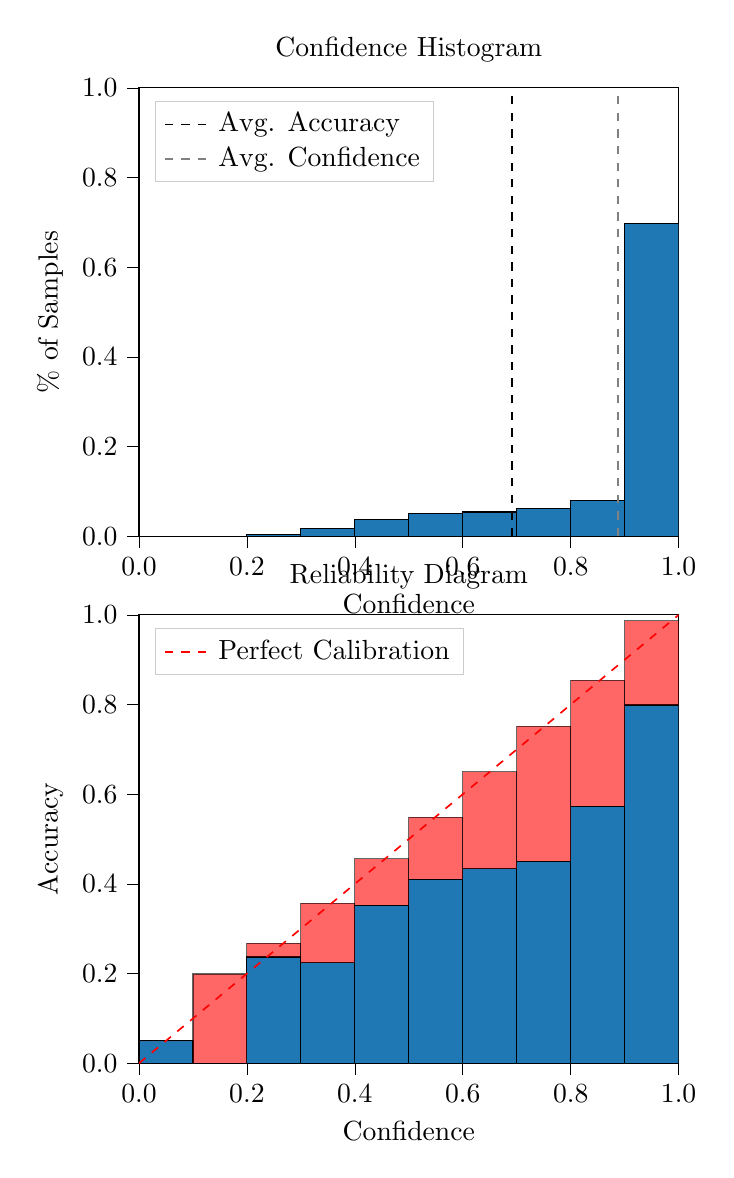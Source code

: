 % This file was created by tikzplotlib v0.9.8.
\begin{tikzpicture}

\definecolor{color0}{rgb}{0.122,0.467,0.706}

\begin{groupplot}[group style={group size=1 by 2}]
\nextgroupplot[
legend cell align={left},
legend style={
  fill opacity=0.8,
  draw opacity=1,
  text opacity=1,
  at={(0.03,0.97)},
  anchor=north west,
  draw=white!80!black
},
tick align=outside,
tick pos=left,
title={Confidence Histogram},
x grid style={white!69.02!black},
xlabel={Confidence},
xmin=0, xmax=1,
xtick style={color=black},
xtick={0,0.2,0.4,0.6,0.8,1},
xticklabels={0.0,0.2,0.4,0.6,0.8,1.0},
y grid style={white!69.02!black},
ylabel={\% of Samples},
ymin=0, ymax=1,
ytick style={color=black},
ytick={0,0.2,0.4,0.6,0.8,1},
yticklabels={0.0,0.2,0.4,0.6,0.8,1.0}
]
\draw[draw=black,fill=color0] (axis cs:-6.939e-18,0) rectangle (axis cs:0.1,0);
\draw[draw=black,fill=color0] (axis cs:0.1,0) rectangle (axis cs:0.2,0.0);
\draw[draw=black,fill=color0] (axis cs:0.2,0) rectangle (axis cs:0.3,0.004);
\draw[draw=black,fill=color0] (axis cs:0.3,0) rectangle (axis cs:0.4,0.018);
\draw[draw=black,fill=color0] (axis cs:0.4,0) rectangle (axis cs:0.5,0.037);
\draw[draw=black,fill=color0] (axis cs:0.5,0) rectangle (axis cs:0.6,0.05);
\draw[draw=black,fill=color0] (axis cs:0.6,0) rectangle (axis cs:0.7,0.054);
\draw[draw=black,fill=color0] (axis cs:0.7,0) rectangle (axis cs:0.8,0.061);
\draw[draw=black,fill=color0] (axis cs:0.8,0) rectangle (axis cs:0.9,0.079);
\draw[draw=black,fill=color0] (axis cs:0.9,0) rectangle (axis cs:1,0.697);
\addplot [semithick, black, dashed]
table {%
0.691 0
0.691 1
};
\addlegendentry{Avg. Accuracy}
\addplot [semithick, white!50.196!black, dashed]
table {%
0.888 0
0.888 1
};
\addlegendentry{Avg. Confidence}

\nextgroupplot[
legend cell align={left},
legend style={
  fill opacity=0.8,
  draw opacity=1,
  text opacity=1,
  at={(0.03,0.97)},
  anchor=north west,
  draw=white!80!black
},
tick align=outside,
tick pos=left,
title={Reliability Diagram},
x grid style={white!69.02!black},
xlabel={Confidence},
xmin=0, xmax=1,
xtick style={color=black},
xtick={0,0.2,0.4,0.6,0.8,1},
xticklabels={0.0,0.2,0.4,0.6,0.8,1.0},
y grid style={white!69.02!black},
ylabel={Accuracy},
ymin=0, ymax=1,
ytick style={color=black},
ytick={0,0.2,0.4,0.6,0.8,1},
yticklabels={0.0,0.2,0.4,0.6,0.8,1.0}
]
\draw[draw=black,fill=color0] (axis cs:-6.939e-18,0) rectangle (axis cs:0.1,0.05);
\draw[draw=black,fill=color0] (axis cs:0.1,0) rectangle (axis cs:0.2,0);
\draw[draw=black,fill=color0] (axis cs:0.2,0) rectangle (axis cs:0.3,0.237);
\draw[draw=black,fill=color0] (axis cs:0.3,0) rectangle (axis cs:0.4,0.224);
\draw[draw=black,fill=color0] (axis cs:0.4,0) rectangle (axis cs:0.5,0.352);
\draw[draw=black,fill=color0] (axis cs:0.5,0) rectangle (axis cs:0.6,0.41);
\draw[draw=black,fill=color0] (axis cs:0.6,0) rectangle (axis cs:0.7,0.434);
\draw[draw=black,fill=color0] (axis cs:0.7,0) rectangle (axis cs:0.8,0.451);
\draw[draw=black,fill=color0] (axis cs:0.8,0) rectangle (axis cs:0.9,0.573);
\draw[draw=black,fill=color0] (axis cs:0.9,0) rectangle (axis cs:1,0.799);
\draw[draw=black,fill=red,opacity=0.6] (axis cs:-6.939e-18,0.05) rectangle (axis cs:0.1,0.05);
\draw[draw=black,fill=red,opacity=0.6] (axis cs:0.1,0) rectangle (axis cs:0.2,0.199);
\draw[draw=black,fill=red,opacity=0.6] (axis cs:0.2,0.237) rectangle (axis cs:0.3,0.268);
\draw[draw=black,fill=red,opacity=0.6] (axis cs:0.3,0.224) rectangle (axis cs:0.4,0.357);
\draw[draw=black,fill=red,opacity=0.6] (axis cs:0.4,0.352) rectangle (axis cs:0.5,0.456);
\draw[draw=black,fill=red,opacity=0.6] (axis cs:0.5,0.41) rectangle (axis cs:0.6,0.549);
\draw[draw=black,fill=red,opacity=0.6] (axis cs:0.6,0.434) rectangle (axis cs:0.7,0.65);
\draw[draw=black,fill=red,opacity=0.6] (axis cs:0.7,0.451) rectangle (axis cs:0.8,0.752);
\draw[draw=black,fill=red,opacity=0.6] (axis cs:0.8,0.573) rectangle (axis cs:0.9,0.854);
\draw[draw=black,fill=red,opacity=0.6] (axis cs:0.9,0.799) rectangle (axis cs:1,0.987);
\addplot [semithick, red, dashed]
table {%
0 0
1 1
};
\addlegendentry{Perfect Calibration}
\end{groupplot}

\end{tikzpicture}
